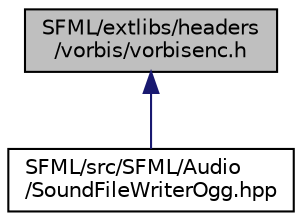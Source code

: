 digraph "SFML/extlibs/headers/vorbis/vorbisenc.h"
{
 // LATEX_PDF_SIZE
  edge [fontname="Helvetica",fontsize="10",labelfontname="Helvetica",labelfontsize="10"];
  node [fontname="Helvetica",fontsize="10",shape=record];
  Node1 [label="SFML/extlibs/headers\l/vorbis/vorbisenc.h",height=0.2,width=0.4,color="black", fillcolor="grey75", style="filled", fontcolor="black",tooltip=" "];
  Node1 -> Node2 [dir="back",color="midnightblue",fontsize="10",style="solid",fontname="Helvetica"];
  Node2 [label="SFML/src/SFML/Audio\l/SoundFileWriterOgg.hpp",height=0.2,width=0.4,color="black", fillcolor="white", style="filled",URL="$d2/d4b/SoundFileWriterOgg_8hpp_source.html",tooltip=" "];
}
